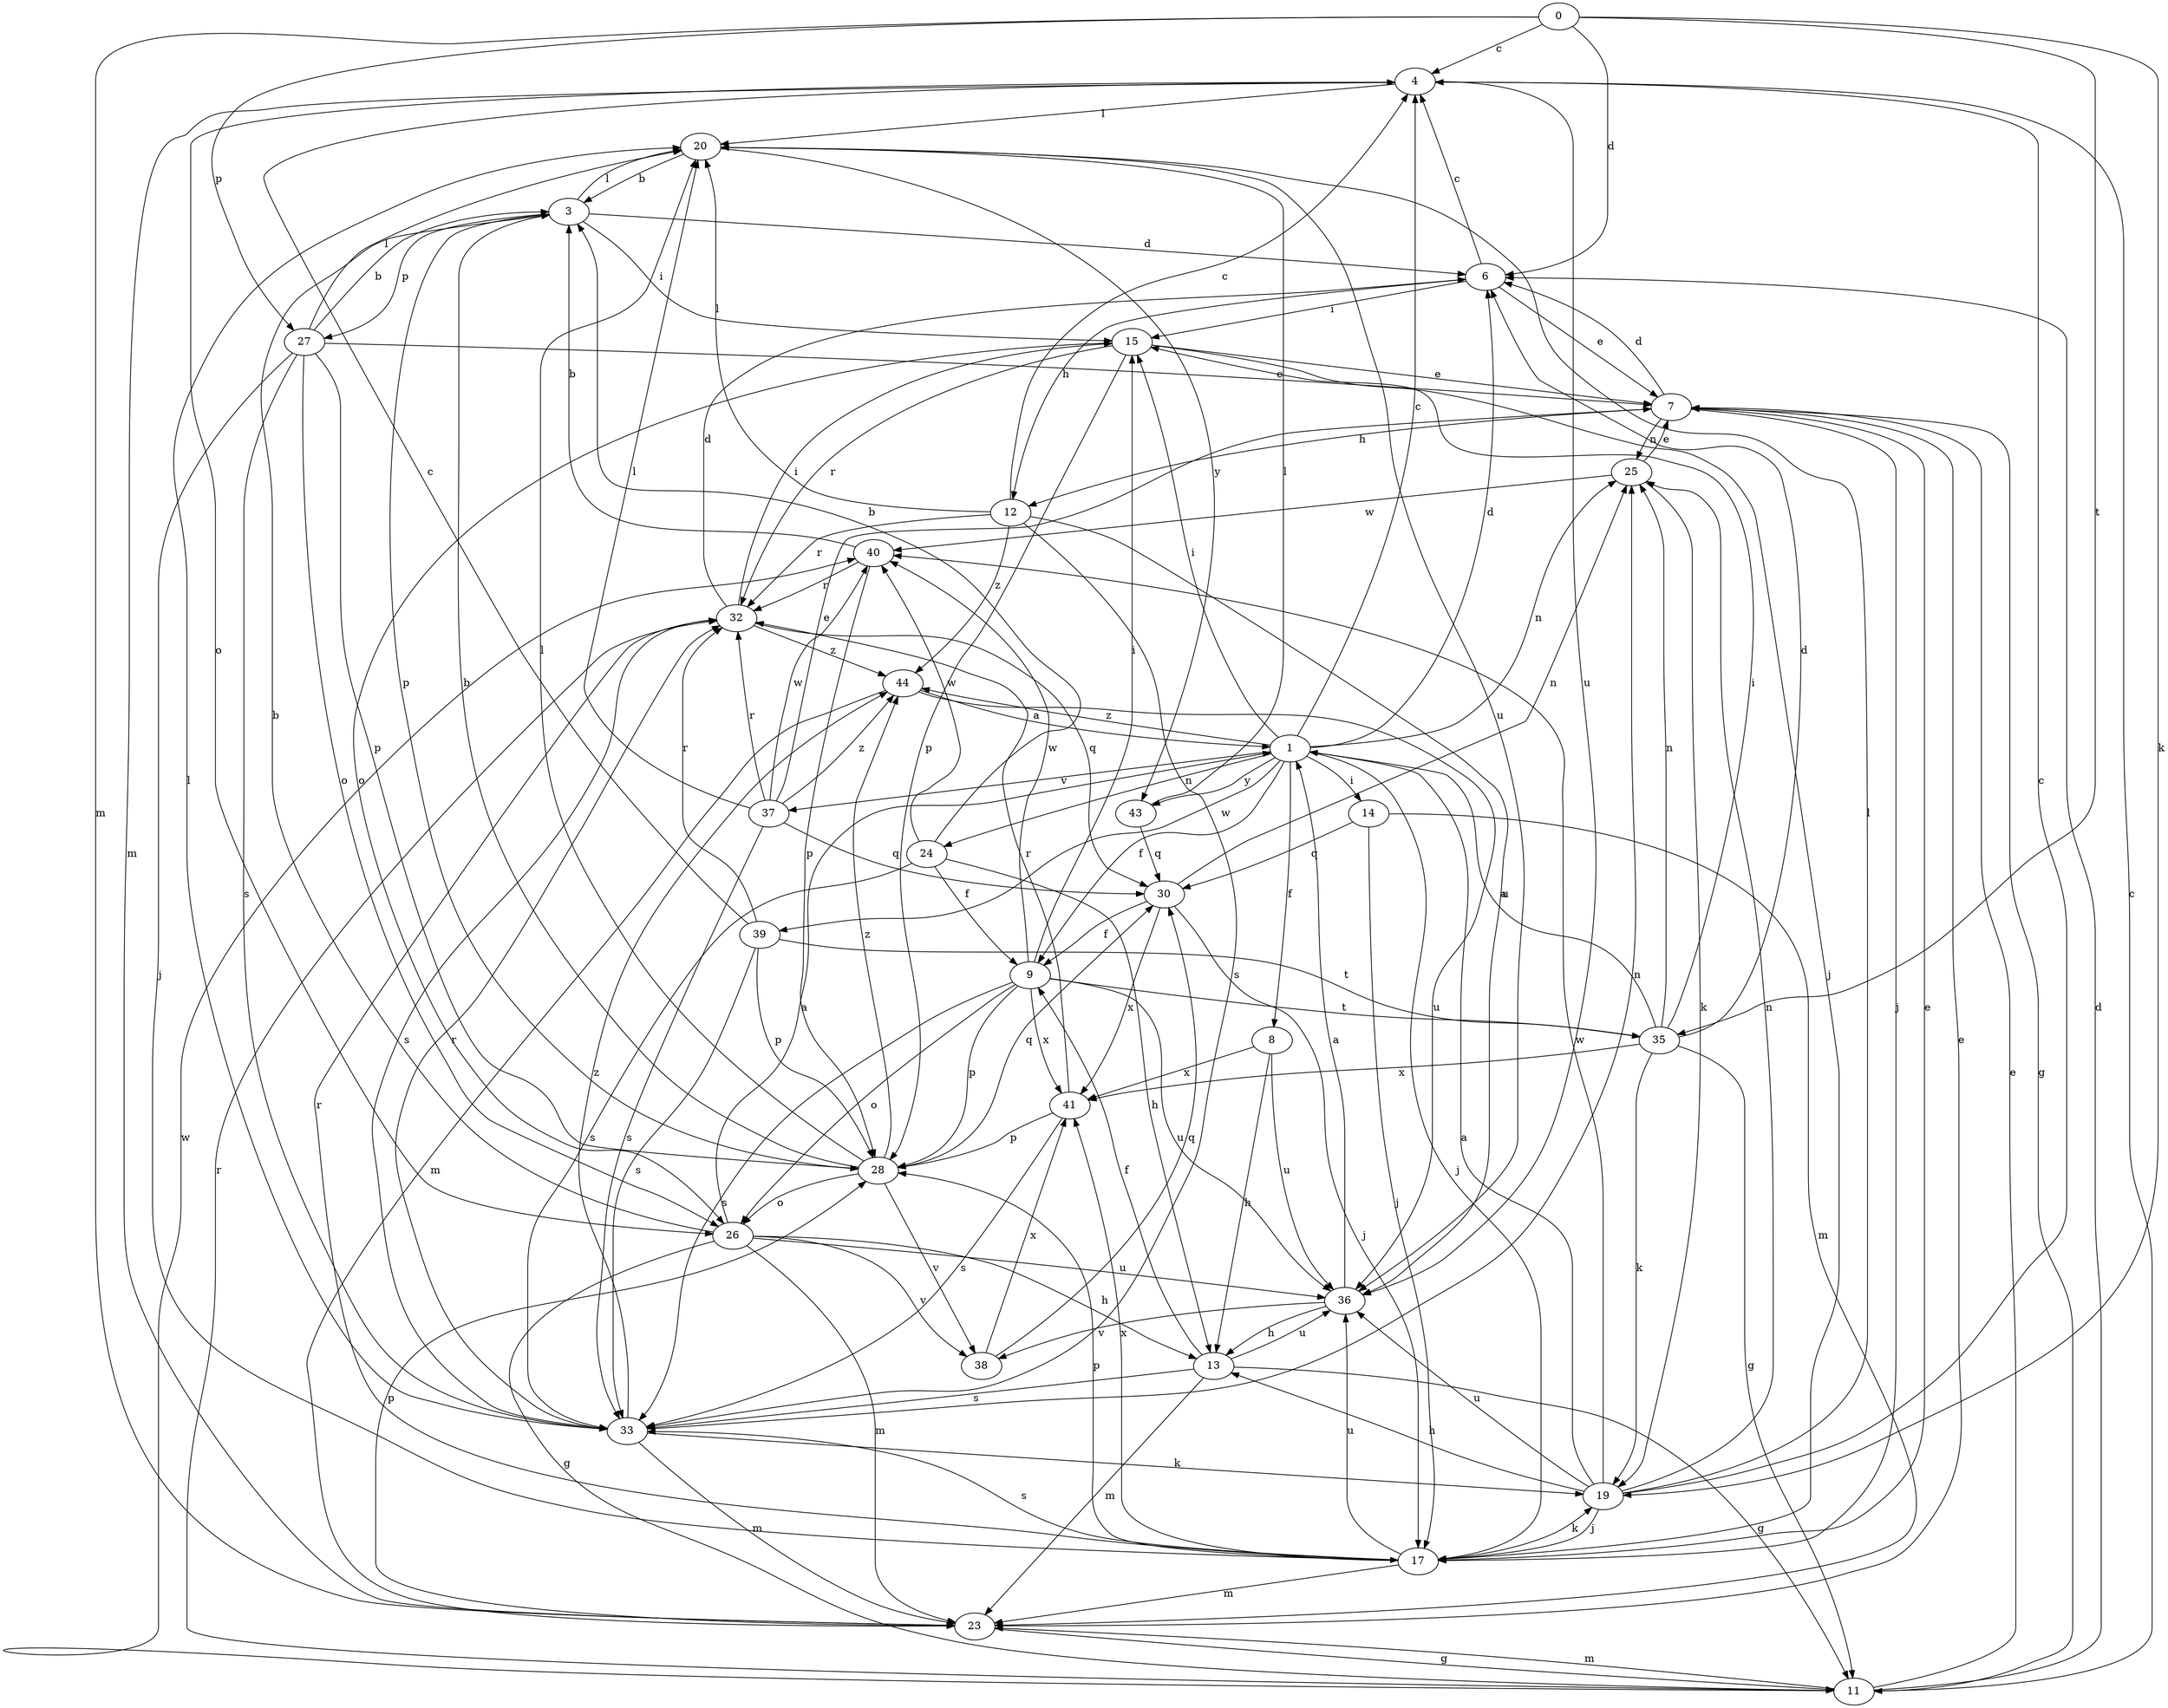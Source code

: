 strict digraph  {
0;
1;
3;
4;
6;
7;
8;
9;
11;
12;
13;
14;
15;
17;
19;
20;
23;
24;
25;
26;
27;
28;
30;
32;
33;
35;
36;
37;
38;
39;
40;
41;
43;
44;
0 -> 4  [label=c];
0 -> 6  [label=d];
0 -> 19  [label=k];
0 -> 23  [label=m];
0 -> 27  [label=p];
0 -> 35  [label=t];
1 -> 4  [label=c];
1 -> 6  [label=d];
1 -> 8  [label=f];
1 -> 9  [label=f];
1 -> 14  [label=i];
1 -> 15  [label=i];
1 -> 17  [label=j];
1 -> 24  [label=n];
1 -> 25  [label=n];
1 -> 37  [label=v];
1 -> 39  [label=w];
1 -> 43  [label=y];
1 -> 44  [label=z];
3 -> 6  [label=d];
3 -> 15  [label=i];
3 -> 20  [label=l];
3 -> 27  [label=p];
3 -> 28  [label=p];
4 -> 20  [label=l];
4 -> 23  [label=m];
4 -> 26  [label=o];
4 -> 36  [label=u];
6 -> 4  [label=c];
6 -> 7  [label=e];
6 -> 12  [label=h];
6 -> 15  [label=i];
7 -> 6  [label=d];
7 -> 11  [label=g];
7 -> 12  [label=h];
7 -> 17  [label=j];
7 -> 25  [label=n];
8 -> 13  [label=h];
8 -> 36  [label=u];
8 -> 41  [label=x];
9 -> 15  [label=i];
9 -> 26  [label=o];
9 -> 28  [label=p];
9 -> 33  [label=s];
9 -> 35  [label=t];
9 -> 36  [label=u];
9 -> 40  [label=w];
9 -> 41  [label=x];
11 -> 4  [label=c];
11 -> 6  [label=d];
11 -> 7  [label=e];
11 -> 23  [label=m];
11 -> 32  [label=r];
11 -> 40  [label=w];
12 -> 4  [label=c];
12 -> 20  [label=l];
12 -> 32  [label=r];
12 -> 33  [label=s];
12 -> 36  [label=u];
12 -> 44  [label=z];
13 -> 9  [label=f];
13 -> 11  [label=g];
13 -> 23  [label=m];
13 -> 33  [label=s];
13 -> 36  [label=u];
14 -> 17  [label=j];
14 -> 23  [label=m];
14 -> 30  [label=q];
15 -> 7  [label=e];
15 -> 17  [label=j];
15 -> 26  [label=o];
15 -> 28  [label=p];
15 -> 32  [label=r];
17 -> 7  [label=e];
17 -> 19  [label=k];
17 -> 23  [label=m];
17 -> 28  [label=p];
17 -> 32  [label=r];
17 -> 33  [label=s];
17 -> 36  [label=u];
17 -> 41  [label=x];
19 -> 1  [label=a];
19 -> 4  [label=c];
19 -> 13  [label=h];
19 -> 17  [label=j];
19 -> 20  [label=l];
19 -> 25  [label=n];
19 -> 36  [label=u];
19 -> 40  [label=w];
20 -> 3  [label=b];
20 -> 36  [label=u];
20 -> 43  [label=y];
23 -> 7  [label=e];
23 -> 11  [label=g];
23 -> 28  [label=p];
24 -> 3  [label=b];
24 -> 9  [label=f];
24 -> 13  [label=h];
24 -> 33  [label=s];
24 -> 40  [label=w];
25 -> 7  [label=e];
25 -> 19  [label=k];
25 -> 40  [label=w];
26 -> 1  [label=a];
26 -> 3  [label=b];
26 -> 11  [label=g];
26 -> 13  [label=h];
26 -> 23  [label=m];
26 -> 36  [label=u];
26 -> 38  [label=v];
27 -> 3  [label=b];
27 -> 7  [label=e];
27 -> 17  [label=j];
27 -> 20  [label=l];
27 -> 26  [label=o];
27 -> 28  [label=p];
27 -> 33  [label=s];
28 -> 3  [label=b];
28 -> 20  [label=l];
28 -> 26  [label=o];
28 -> 30  [label=q];
28 -> 38  [label=v];
28 -> 44  [label=z];
30 -> 9  [label=f];
30 -> 17  [label=j];
30 -> 25  [label=n];
30 -> 41  [label=x];
32 -> 6  [label=d];
32 -> 15  [label=i];
32 -> 30  [label=q];
32 -> 33  [label=s];
32 -> 44  [label=z];
33 -> 19  [label=k];
33 -> 20  [label=l];
33 -> 23  [label=m];
33 -> 25  [label=n];
33 -> 32  [label=r];
33 -> 44  [label=z];
35 -> 1  [label=a];
35 -> 6  [label=d];
35 -> 11  [label=g];
35 -> 15  [label=i];
35 -> 19  [label=k];
35 -> 25  [label=n];
35 -> 41  [label=x];
36 -> 1  [label=a];
36 -> 13  [label=h];
36 -> 38  [label=v];
37 -> 7  [label=e];
37 -> 20  [label=l];
37 -> 30  [label=q];
37 -> 32  [label=r];
37 -> 33  [label=s];
37 -> 40  [label=w];
37 -> 44  [label=z];
38 -> 30  [label=q];
38 -> 41  [label=x];
39 -> 4  [label=c];
39 -> 28  [label=p];
39 -> 32  [label=r];
39 -> 33  [label=s];
39 -> 35  [label=t];
40 -> 3  [label=b];
40 -> 28  [label=p];
40 -> 32  [label=r];
41 -> 28  [label=p];
41 -> 32  [label=r];
41 -> 33  [label=s];
43 -> 20  [label=l];
43 -> 30  [label=q];
44 -> 1  [label=a];
44 -> 23  [label=m];
44 -> 36  [label=u];
}
